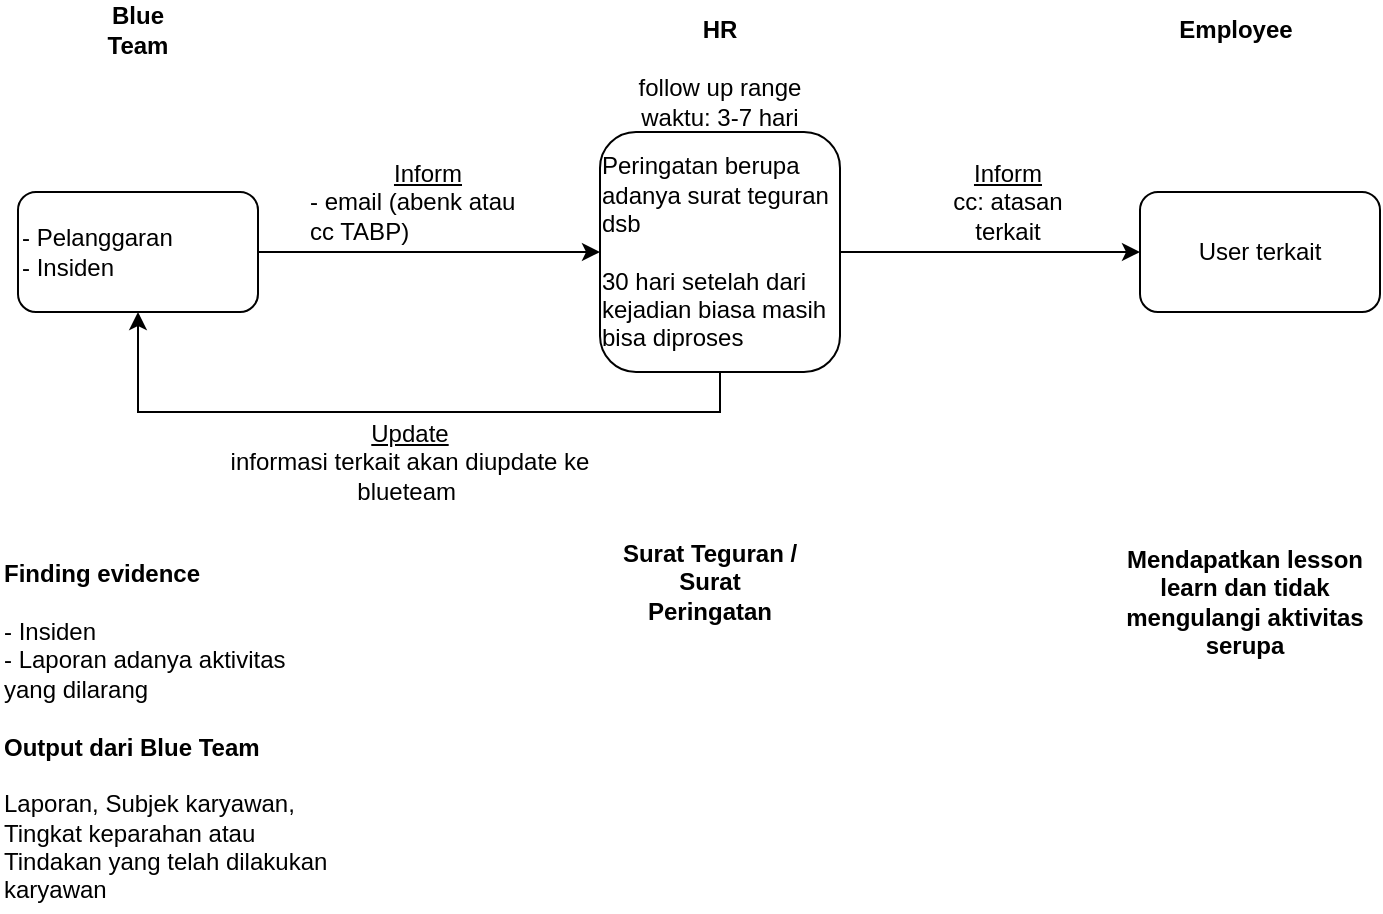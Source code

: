 <mxfile version="22.1.18" type="github">
  <diagram name="Page-1" id="xk91bYvQZeUl-x8rTgi2">
    <mxGraphModel dx="968" dy="622" grid="1" gridSize="10" guides="1" tooltips="1" connect="1" arrows="1" fold="1" page="1" pageScale="1" pageWidth="827" pageHeight="1169" math="0" shadow="0">
      <root>
        <mxCell id="0" />
        <mxCell id="1" parent="0" />
        <mxCell id="mBjLEhndyYdZYqNrbfN2-4" value="" style="edgeStyle=orthogonalEdgeStyle;rounded=0;orthogonalLoop=1;jettySize=auto;html=1;" parent="1" source="mBjLEhndyYdZYqNrbfN2-1" target="mBjLEhndyYdZYqNrbfN2-3" edge="1">
          <mxGeometry relative="1" as="geometry" />
        </mxCell>
        <mxCell id="mBjLEhndyYdZYqNrbfN2-1" value="&lt;div style=&quot;&quot;&gt;- Pelanggaran&amp;nbsp;&lt;/div&gt;&lt;div style=&quot;&quot;&gt;- Insiden&amp;nbsp;&lt;/div&gt;" style="rounded=1;whiteSpace=wrap;html=1;align=left;" parent="1" vertex="1">
          <mxGeometry x="75" y="240" width="120" height="60" as="geometry" />
        </mxCell>
        <mxCell id="mBjLEhndyYdZYqNrbfN2-6" value="" style="edgeStyle=orthogonalEdgeStyle;rounded=0;orthogonalLoop=1;jettySize=auto;html=1;" parent="1" source="mBjLEhndyYdZYqNrbfN2-3" target="mBjLEhndyYdZYqNrbfN2-5" edge="1">
          <mxGeometry relative="1" as="geometry" />
        </mxCell>
        <mxCell id="mBjLEhndyYdZYqNrbfN2-24" style="edgeStyle=orthogonalEdgeStyle;rounded=0;orthogonalLoop=1;jettySize=auto;html=1;exitX=0.5;exitY=1;exitDx=0;exitDy=0;entryX=0.5;entryY=1;entryDx=0;entryDy=0;" parent="1" source="mBjLEhndyYdZYqNrbfN2-3" target="mBjLEhndyYdZYqNrbfN2-1" edge="1">
          <mxGeometry relative="1" as="geometry" />
        </mxCell>
        <mxCell id="mBjLEhndyYdZYqNrbfN2-3" value="&lt;div style=&quot;text-align: left;&quot;&gt;Peringatan berupa adanya surat teguran dsb&lt;/div&gt;&lt;div style=&quot;text-align: left;&quot;&gt;&lt;br&gt;&lt;/div&gt;&lt;div style=&quot;text-align: left;&quot;&gt;30 hari setelah dari kejadian biasa masih bisa diproses&amp;nbsp;&lt;br&gt;&lt;/div&gt;" style="rounded=1;whiteSpace=wrap;html=1;" parent="1" vertex="1">
          <mxGeometry x="366" y="210" width="120" height="120" as="geometry" />
        </mxCell>
        <mxCell id="mBjLEhndyYdZYqNrbfN2-5" value="&lt;div style=&quot;text-align: left;&quot;&gt;User terkait&lt;/div&gt;" style="rounded=1;whiteSpace=wrap;html=1;" parent="1" vertex="1">
          <mxGeometry x="636" y="240" width="120" height="60" as="geometry" />
        </mxCell>
        <mxCell id="mBjLEhndyYdZYqNrbfN2-7" value="&lt;b&gt;Finding evidence&lt;br&gt;&lt;/b&gt;&lt;br&gt;&lt;div style=&quot;&quot;&gt;- Insiden&amp;nbsp;&lt;/div&gt;&lt;div style=&quot;&quot;&gt;- Laporan adanya aktivitas yang dilarang&lt;/div&gt;&lt;div style=&quot;&quot;&gt;&lt;br&gt;&lt;/div&gt;&lt;div style=&quot;&quot;&gt;&lt;b&gt;Output dari Blue Team&lt;/b&gt;&lt;/div&gt;&lt;div style=&quot;&quot;&gt;&lt;br&gt;&lt;/div&gt;&lt;div style=&quot;&quot;&gt;Laporan, Subjek karyawan, Tingkat keparahan atau Tindakan yang telah dilakukan karyawan&lt;/div&gt;" style="text;html=1;strokeColor=none;fillColor=none;align=left;verticalAlign=middle;whiteSpace=wrap;rounded=0;" parent="1" vertex="1">
          <mxGeometry x="66" y="420" width="169" height="180" as="geometry" />
        </mxCell>
        <mxCell id="mBjLEhndyYdZYqNrbfN2-8" value="Blue Team" style="text;html=1;strokeColor=none;fillColor=none;align=center;verticalAlign=middle;whiteSpace=wrap;rounded=0;fontStyle=1" parent="1" vertex="1">
          <mxGeometry x="105" y="144" width="60" height="30" as="geometry" />
        </mxCell>
        <mxCell id="mBjLEhndyYdZYqNrbfN2-9" value="HR" style="text;html=1;strokeColor=none;fillColor=none;align=center;verticalAlign=middle;whiteSpace=wrap;rounded=0;fontStyle=1" parent="1" vertex="1">
          <mxGeometry x="396" y="144" width="60" height="30" as="geometry" />
        </mxCell>
        <mxCell id="mBjLEhndyYdZYqNrbfN2-10" value="Employee" style="text;html=1;strokeColor=none;fillColor=none;align=center;verticalAlign=middle;whiteSpace=wrap;rounded=0;fontStyle=1" parent="1" vertex="1">
          <mxGeometry x="653.5" y="144" width="60" height="30" as="geometry" />
        </mxCell>
        <mxCell id="mBjLEhndyYdZYqNrbfN2-11" value="Surat Teguran / Surat Peringatan" style="text;html=1;strokeColor=none;fillColor=none;align=center;verticalAlign=middle;whiteSpace=wrap;rounded=0;fontStyle=1" parent="1" vertex="1">
          <mxGeometry x="376" y="420" width="90" height="30" as="geometry" />
        </mxCell>
        <mxCell id="mBjLEhndyYdZYqNrbfN2-12" value="Mendapatkan lesson learn dan tidak mengulangi aktivitas serupa" style="text;html=1;strokeColor=none;fillColor=none;align=center;verticalAlign=middle;whiteSpace=wrap;rounded=0;fontStyle=1" parent="1" vertex="1">
          <mxGeometry x="621" y="420" width="135" height="50" as="geometry" />
        </mxCell>
        <mxCell id="mBjLEhndyYdZYqNrbfN2-20" value="&lt;u&gt;Inform&lt;/u&gt;&lt;br&gt;&lt;div style=&quot;text-align: left;&quot;&gt;- email (abenk atau cc TABP)&lt;/div&gt;" style="text;html=1;strokeColor=none;fillColor=none;align=center;verticalAlign=middle;whiteSpace=wrap;rounded=0;" parent="1" vertex="1">
          <mxGeometry x="220" y="230" width="120" height="30" as="geometry" />
        </mxCell>
        <mxCell id="mBjLEhndyYdZYqNrbfN2-21" value="&lt;u&gt;Inform&lt;/u&gt;&lt;br&gt;cc: atasan terkait" style="text;html=1;strokeColor=none;fillColor=none;align=center;verticalAlign=middle;whiteSpace=wrap;rounded=0;" parent="1" vertex="1">
          <mxGeometry x="540" y="230" width="60" height="30" as="geometry" />
        </mxCell>
        <mxCell id="mBjLEhndyYdZYqNrbfN2-22" value="follow up range waktu: 3-7 hari" style="text;html=1;strokeColor=none;fillColor=none;align=center;verticalAlign=middle;whiteSpace=wrap;rounded=0;" parent="1" vertex="1">
          <mxGeometry x="366" y="180" width="120" height="30" as="geometry" />
        </mxCell>
        <mxCell id="mBjLEhndyYdZYqNrbfN2-19" value="&lt;u&gt;Update&lt;/u&gt;&lt;br&gt;informasi terkait akan diupdate ke blueteam&amp;nbsp;" style="text;html=1;strokeColor=none;fillColor=none;align=center;verticalAlign=middle;whiteSpace=wrap;rounded=0;" parent="1" vertex="1">
          <mxGeometry x="176" y="360" width="190" height="30" as="geometry" />
        </mxCell>
      </root>
    </mxGraphModel>
  </diagram>
</mxfile>
